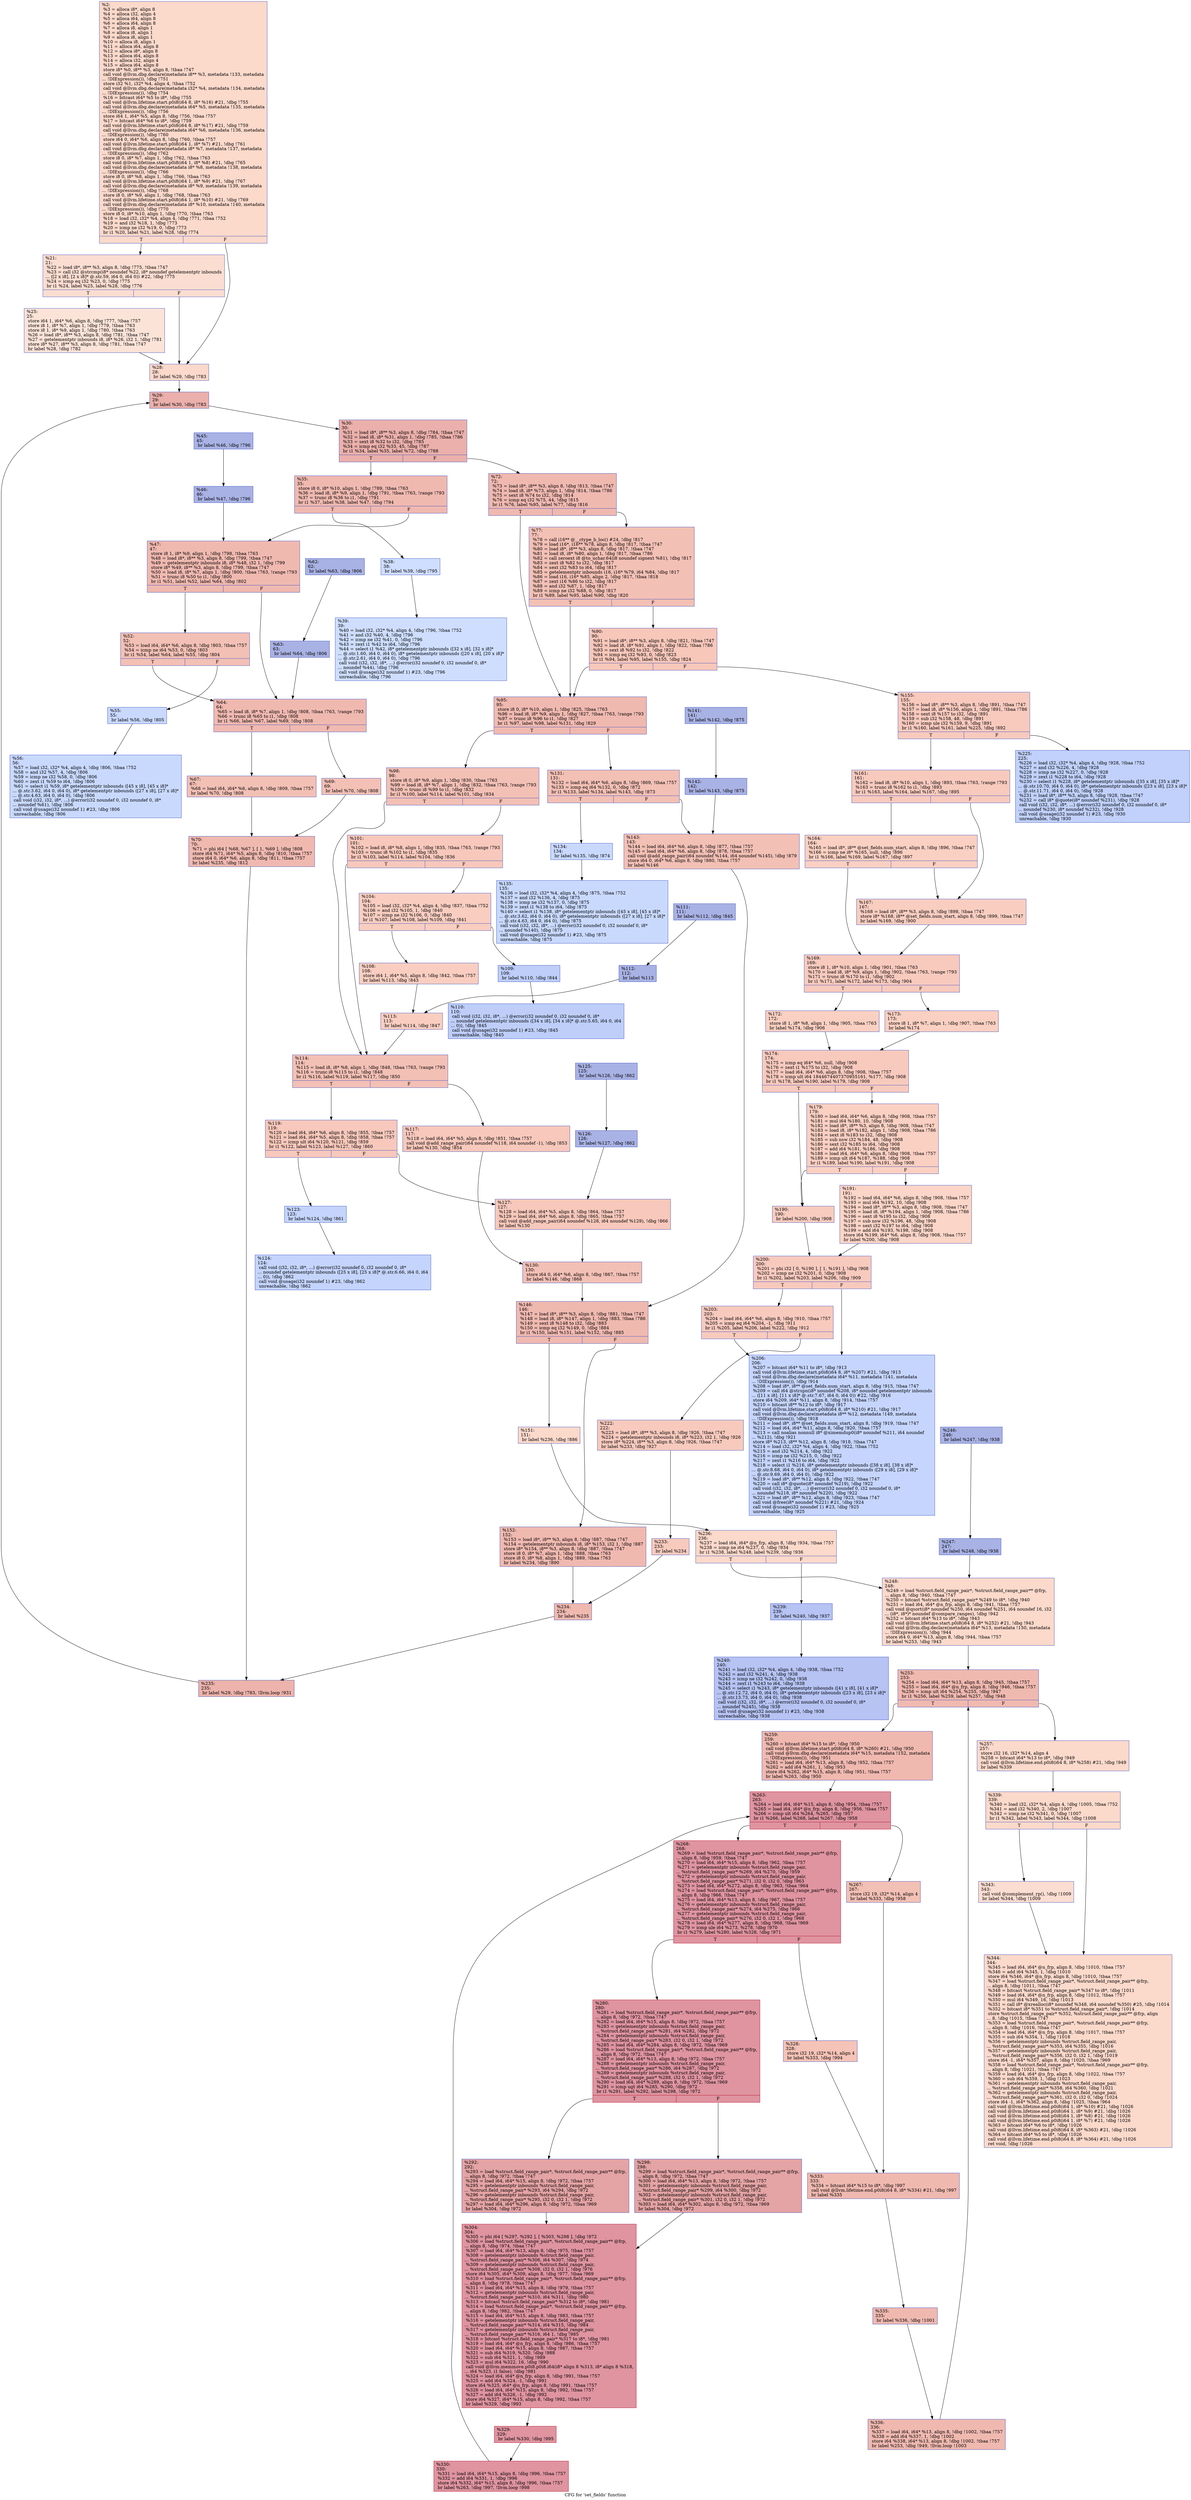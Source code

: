 digraph "CFG for 'set_fields' function" {
	label="CFG for 'set_fields' function";

	Node0x10748a0 [shape=record,color="#3d50c3ff", style=filled, fillcolor="#f7a88970",label="{%2:\l  %3 = alloca i8*, align 8\l  %4 = alloca i32, align 4\l  %5 = alloca i64, align 8\l  %6 = alloca i64, align 8\l  %7 = alloca i8, align 1\l  %8 = alloca i8, align 1\l  %9 = alloca i8, align 1\l  %10 = alloca i8, align 1\l  %11 = alloca i64, align 8\l  %12 = alloca i8*, align 8\l  %13 = alloca i64, align 8\l  %14 = alloca i32, align 4\l  %15 = alloca i64, align 8\l  store i8* %0, i8** %3, align 8, !tbaa !747\l  call void @llvm.dbg.declare(metadata i8** %3, metadata !133, metadata\l... !DIExpression()), !dbg !751\l  store i32 %1, i32* %4, align 4, !tbaa !752\l  call void @llvm.dbg.declare(metadata i32* %4, metadata !134, metadata\l... !DIExpression()), !dbg !754\l  %16 = bitcast i64* %5 to i8*, !dbg !755\l  call void @llvm.lifetime.start.p0i8(i64 8, i8* %16) #21, !dbg !755\l  call void @llvm.dbg.declare(metadata i64* %5, metadata !135, metadata\l... !DIExpression()), !dbg !756\l  store i64 1, i64* %5, align 8, !dbg !756, !tbaa !757\l  %17 = bitcast i64* %6 to i8*, !dbg !759\l  call void @llvm.lifetime.start.p0i8(i64 8, i8* %17) #21, !dbg !759\l  call void @llvm.dbg.declare(metadata i64* %6, metadata !136, metadata\l... !DIExpression()), !dbg !760\l  store i64 0, i64* %6, align 8, !dbg !760, !tbaa !757\l  call void @llvm.lifetime.start.p0i8(i64 1, i8* %7) #21, !dbg !761\l  call void @llvm.dbg.declare(metadata i8* %7, metadata !137, metadata\l... !DIExpression()), !dbg !762\l  store i8 0, i8* %7, align 1, !dbg !762, !tbaa !763\l  call void @llvm.lifetime.start.p0i8(i64 1, i8* %8) #21, !dbg !765\l  call void @llvm.dbg.declare(metadata i8* %8, metadata !138, metadata\l... !DIExpression()), !dbg !766\l  store i8 0, i8* %8, align 1, !dbg !766, !tbaa !763\l  call void @llvm.lifetime.start.p0i8(i64 1, i8* %9) #21, !dbg !767\l  call void @llvm.dbg.declare(metadata i8* %9, metadata !139, metadata\l... !DIExpression()), !dbg !768\l  store i8 0, i8* %9, align 1, !dbg !768, !tbaa !763\l  call void @llvm.lifetime.start.p0i8(i64 1, i8* %10) #21, !dbg !769\l  call void @llvm.dbg.declare(metadata i8* %10, metadata !140, metadata\l... !DIExpression()), !dbg !770\l  store i8 0, i8* %10, align 1, !dbg !770, !tbaa !763\l  %18 = load i32, i32* %4, align 4, !dbg !771, !tbaa !752\l  %19 = and i32 %18, 1, !dbg !773\l  %20 = icmp ne i32 %19, 0, !dbg !773\l  br i1 %20, label %21, label %28, !dbg !774\l|{<s0>T|<s1>F}}"];
	Node0x10748a0:s0 -> Node0x1075410;
	Node0x10748a0:s1 -> Node0x10754b0;
	Node0x1075410 [shape=record,color="#3d50c3ff", style=filled, fillcolor="#f7b39670",label="{%21:\l21:                                               \l  %22 = load i8*, i8** %3, align 8, !dbg !775, !tbaa !747\l  %23 = call i32 @strcmp(i8* noundef %22, i8* noundef getelementptr inbounds\l... ([2 x i8], [2 x i8]* @.str.59, i64 0, i64 0)) #22, !dbg !775\l  %24 = icmp eq i32 %23, 0, !dbg !775\l  br i1 %24, label %25, label %28, !dbg !776\l|{<s0>T|<s1>F}}"];
	Node0x1075410:s0 -> Node0x1075460;
	Node0x1075410:s1 -> Node0x10754b0;
	Node0x1075460 [shape=record,color="#3d50c3ff", style=filled, fillcolor="#f6bfa670",label="{%25:\l25:                                               \l  store i64 1, i64* %6, align 8, !dbg !777, !tbaa !757\l  store i8 1, i8* %7, align 1, !dbg !779, !tbaa !763\l  store i8 1, i8* %9, align 1, !dbg !780, !tbaa !763\l  %26 = load i8*, i8** %3, align 8, !dbg !781, !tbaa !747\l  %27 = getelementptr inbounds i8, i8* %26, i32 1, !dbg !781\l  store i8* %27, i8** %3, align 8, !dbg !781, !tbaa !747\l  br label %28, !dbg !782\l}"];
	Node0x1075460 -> Node0x10754b0;
	Node0x10754b0 [shape=record,color="#3d50c3ff", style=filled, fillcolor="#f7a88970",label="{%28:\l28:                                               \l  br label %29, !dbg !783\l}"];
	Node0x10754b0 -> Node0x1075500;
	Node0x1075500 [shape=record,color="#3d50c3ff", style=filled, fillcolor="#d24b4070",label="{%29:\l29:                                               \l  br label %30, !dbg !783\l}"];
	Node0x1075500 -> Node0x1075550;
	Node0x1075550 [shape=record,color="#3d50c3ff", style=filled, fillcolor="#d24b4070",label="{%30:\l30:                                               \l  %31 = load i8*, i8** %3, align 8, !dbg !784, !tbaa !747\l  %32 = load i8, i8* %31, align 1, !dbg !785, !tbaa !786\l  %33 = sext i8 %32 to i32, !dbg !785\l  %34 = icmp eq i32 %33, 45, !dbg !787\l  br i1 %34, label %35, label %72, !dbg !788\l|{<s0>T|<s1>F}}"];
	Node0x1075550:s0 -> Node0x10755a0;
	Node0x1075550:s1 -> Node0x1075a50;
	Node0x10755a0 [shape=record,color="#3d50c3ff", style=filled, fillcolor="#de614d70",label="{%35:\l35:                                               \l  store i8 0, i8* %10, align 1, !dbg !789, !tbaa !763\l  %36 = load i8, i8* %9, align 1, !dbg !791, !tbaa !763, !range !793\l  %37 = trunc i8 %36 to i1, !dbg !791\l  br i1 %37, label %38, label %47, !dbg !794\l|{<s0>T|<s1>F}}"];
	Node0x10755a0:s0 -> Node0x10755f0;
	Node0x10755a0:s1 -> Node0x1075730;
	Node0x10755f0 [shape=record,color="#3d50c3ff", style=filled, fillcolor="#93b5fe70",label="{%38:\l38:                                               \l  br label %39, !dbg !795\l}"];
	Node0x10755f0 -> Node0x1075640;
	Node0x1075640 [shape=record,color="#3d50c3ff", style=filled, fillcolor="#93b5fe70",label="{%39:\l39:                                               \l  %40 = load i32, i32* %4, align 4, !dbg !796, !tbaa !752\l  %41 = and i32 %40, 4, !dbg !796\l  %42 = icmp ne i32 %41, 0, !dbg !796\l  %43 = zext i1 %42 to i64, !dbg !796\l  %44 = select i1 %42, i8* getelementptr inbounds ([32 x i8], [32 x i8]*\l... @.str.1.60, i64 0, i64 0), i8* getelementptr inbounds ([20 x i8], [20 x i8]*\l... @.str.2.61, i64 0, i64 0), !dbg !796\l  call void (i32, i32, i8*, ...) @error(i32 noundef 0, i32 noundef 0, i8*\l... noundef %44), !dbg !796\l  call void @usage(i32 noundef 1) #23, !dbg !796\l  unreachable, !dbg !796\l}"];
	Node0x1075690 [shape=record,color="#3d50c3ff", style=filled, fillcolor="#3d50c370",label="{%45:\l45:                                               \l  br label %46, !dbg !796\l}"];
	Node0x1075690 -> Node0x10756e0;
	Node0x10756e0 [shape=record,color="#3d50c3ff", style=filled, fillcolor="#3d50c370",label="{%46:\l46:                                               \l  br label %47, !dbg !796\l}"];
	Node0x10756e0 -> Node0x1075730;
	Node0x1075730 [shape=record,color="#3d50c3ff", style=filled, fillcolor="#de614d70",label="{%47:\l47:                                               \l  store i8 1, i8* %9, align 1, !dbg !798, !tbaa !763\l  %48 = load i8*, i8** %3, align 8, !dbg !799, !tbaa !747\l  %49 = getelementptr inbounds i8, i8* %48, i32 1, !dbg !799\l  store i8* %49, i8** %3, align 8, !dbg !799, !tbaa !747\l  %50 = load i8, i8* %7, align 1, !dbg !800, !tbaa !763, !range !793\l  %51 = trunc i8 %50 to i1, !dbg !800\l  br i1 %51, label %52, label %64, !dbg !802\l|{<s0>T|<s1>F}}"];
	Node0x1075730:s0 -> Node0x1075780;
	Node0x1075730:s1 -> Node0x1075910;
	Node0x1075780 [shape=record,color="#3d50c3ff", style=filled, fillcolor="#e5705870",label="{%52:\l52:                                               \l  %53 = load i64, i64* %6, align 8, !dbg !803, !tbaa !757\l  %54 = icmp ne i64 %53, 0, !dbg !803\l  br i1 %54, label %64, label %55, !dbg !804\l|{<s0>T|<s1>F}}"];
	Node0x1075780:s0 -> Node0x1075910;
	Node0x1075780:s1 -> Node0x10757d0;
	Node0x10757d0 [shape=record,color="#3d50c3ff", style=filled, fillcolor="#85a8fc70",label="{%55:\l55:                                               \l  br label %56, !dbg !805\l}"];
	Node0x10757d0 -> Node0x1075820;
	Node0x1075820 [shape=record,color="#3d50c3ff", style=filled, fillcolor="#85a8fc70",label="{%56:\l56:                                               \l  %57 = load i32, i32* %4, align 4, !dbg !806, !tbaa !752\l  %58 = and i32 %57, 4, !dbg !806\l  %59 = icmp ne i32 %58, 0, !dbg !806\l  %60 = zext i1 %59 to i64, !dbg !806\l  %61 = select i1 %59, i8* getelementptr inbounds ([45 x i8], [45 x i8]*\l... @.str.3.62, i64 0, i64 0), i8* getelementptr inbounds ([27 x i8], [27 x i8]*\l... @.str.4.63, i64 0, i64 0), !dbg !806\l  call void (i32, i32, i8*, ...) @error(i32 noundef 0, i32 noundef 0, i8*\l... noundef %61), !dbg !806\l  call void @usage(i32 noundef 1) #23, !dbg !806\l  unreachable, !dbg !806\l}"];
	Node0x1075870 [shape=record,color="#3d50c3ff", style=filled, fillcolor="#3d50c370",label="{%62:\l62:                                               \l  br label %63, !dbg !806\l}"];
	Node0x1075870 -> Node0x10758c0;
	Node0x10758c0 [shape=record,color="#3d50c3ff", style=filled, fillcolor="#3d50c370",label="{%63:\l63:                                               \l  br label %64, !dbg !806\l}"];
	Node0x10758c0 -> Node0x1075910;
	Node0x1075910 [shape=record,color="#3d50c3ff", style=filled, fillcolor="#de614d70",label="{%64:\l64:                                               \l  %65 = load i8, i8* %7, align 1, !dbg !808, !tbaa !763, !range !793\l  %66 = trunc i8 %65 to i1, !dbg !808\l  br i1 %66, label %67, label %69, !dbg !808\l|{<s0>T|<s1>F}}"];
	Node0x1075910:s0 -> Node0x1075960;
	Node0x1075910:s1 -> Node0x10759b0;
	Node0x1075960 [shape=record,color="#3d50c3ff", style=filled, fillcolor="#e5705870",label="{%67:\l67:                                               \l  %68 = load i64, i64* %6, align 8, !dbg !809, !tbaa !757\l  br label %70, !dbg !808\l}"];
	Node0x1075960 -> Node0x1075a00;
	Node0x10759b0 [shape=record,color="#3d50c3ff", style=filled, fillcolor="#e5705870",label="{%69:\l69:                                               \l  br label %70, !dbg !808\l}"];
	Node0x10759b0 -> Node0x1075a00;
	Node0x1075a00 [shape=record,color="#3d50c3ff", style=filled, fillcolor="#de614d70",label="{%70:\l70:                                               \l  %71 = phi i64 [ %68, %67 ], [ 1, %69 ], !dbg !808\l  store i64 %71, i64* %5, align 8, !dbg !810, !tbaa !757\l  store i64 0, i64* %6, align 8, !dbg !811, !tbaa !757\l  br label %235, !dbg !812\l}"];
	Node0x1075a00 -> Node0x10769a0;
	Node0x1075a50 [shape=record,color="#3d50c3ff", style=filled, fillcolor="#de614d70",label="{%72:\l72:                                               \l  %73 = load i8*, i8** %3, align 8, !dbg !813, !tbaa !747\l  %74 = load i8, i8* %73, align 1, !dbg !814, !tbaa !786\l  %75 = sext i8 %74 to i32, !dbg !814\l  %76 = icmp eq i32 %75, 44, !dbg !815\l  br i1 %76, label %95, label %77, !dbg !816\l|{<s0>T|<s1>F}}"];
	Node0x1075a50:s0 -> Node0x1075b40;
	Node0x1075a50:s1 -> Node0x1075aa0;
	Node0x1075aa0 [shape=record,color="#3d50c3ff", style=filled, fillcolor="#e5705870",label="{%77:\l77:                                               \l  %78 = call i16** @__ctype_b_loc() #24, !dbg !817\l  %79 = load i16*, i16** %78, align 8, !dbg !817, !tbaa !747\l  %80 = load i8*, i8** %3, align 8, !dbg !817, !tbaa !747\l  %81 = load i8, i8* %80, align 1, !dbg !817, !tbaa !786\l  %82 = call zeroext i8 @to_uchar.64(i8 noundef signext %81), !dbg !817\l  %83 = zext i8 %82 to i32, !dbg !817\l  %84 = sext i32 %83 to i64, !dbg !817\l  %85 = getelementptr inbounds i16, i16* %79, i64 %84, !dbg !817\l  %86 = load i16, i16* %85, align 2, !dbg !817, !tbaa !818\l  %87 = zext i16 %86 to i32, !dbg !817\l  %88 = and i32 %87, 1, !dbg !817\l  %89 = icmp ne i32 %88, 0, !dbg !817\l  br i1 %89, label %95, label %90, !dbg !820\l|{<s0>T|<s1>F}}"];
	Node0x1075aa0:s0 -> Node0x1075b40;
	Node0x1075aa0:s1 -> Node0x1075af0;
	Node0x1075af0 [shape=record,color="#3d50c3ff", style=filled, fillcolor="#ec7f6370",label="{%90:\l90:                                               \l  %91 = load i8*, i8** %3, align 8, !dbg !821, !tbaa !747\l  %92 = load i8, i8* %91, align 1, !dbg !822, !tbaa !786\l  %93 = sext i8 %92 to i32, !dbg !822\l  %94 = icmp eq i32 %93, 0, !dbg !823\l  br i1 %94, label %95, label %155, !dbg !824\l|{<s0>T|<s1>F}}"];
	Node0x1075af0:s0 -> Node0x1075b40;
	Node0x1075af0:s1 -> Node0x1076400;
	Node0x1075b40 [shape=record,color="#3d50c3ff", style=filled, fillcolor="#de614d70",label="{%95:\l95:                                               \l  store i8 0, i8* %10, align 1, !dbg !825, !tbaa !763\l  %96 = load i8, i8* %9, align 1, !dbg !827, !tbaa !763, !range !793\l  %97 = trunc i8 %96 to i1, !dbg !827\l  br i1 %97, label %98, label %131, !dbg !829\l|{<s0>T|<s1>F}}"];
	Node0x1075b40:s0 -> Node0x1075b90;
	Node0x1075b40:s1 -> Node0x1076130;
	Node0x1075b90 [shape=record,color="#3d50c3ff", style=filled, fillcolor="#e5705870",label="{%98:\l98:                                               \l  store i8 0, i8* %9, align 1, !dbg !830, !tbaa !763\l  %99 = load i8, i8* %7, align 1, !dbg !832, !tbaa !763, !range !793\l  %100 = trunc i8 %99 to i1, !dbg !832\l  br i1 %100, label %114, label %101, !dbg !834\l|{<s0>T|<s1>F}}"];
	Node0x1075b90:s0 -> Node0x1075e60;
	Node0x1075b90:s1 -> Node0x1075be0;
	Node0x1075be0 [shape=record,color="#3d50c3ff", style=filled, fillcolor="#ed836670",label="{%101:\l101:                                              \l  %102 = load i8, i8* %8, align 1, !dbg !835, !tbaa !763, !range !793\l  %103 = trunc i8 %102 to i1, !dbg !835\l  br i1 %103, label %114, label %104, !dbg !836\l|{<s0>T|<s1>F}}"];
	Node0x1075be0:s0 -> Node0x1075e60;
	Node0x1075be0:s1 -> Node0x1075c30;
	Node0x1075c30 [shape=record,color="#3d50c3ff", style=filled, fillcolor="#f2907270",label="{%104:\l104:                                              \l  %105 = load i32, i32* %4, align 4, !dbg !837, !tbaa !752\l  %106 = and i32 %105, 1, !dbg !840\l  %107 = icmp ne i32 %106, 0, !dbg !840\l  br i1 %107, label %108, label %109, !dbg !841\l|{<s0>T|<s1>F}}"];
	Node0x1075c30:s0 -> Node0x1075c80;
	Node0x1075c30:s1 -> Node0x1075cd0;
	Node0x1075c80 [shape=record,color="#3d50c3ff", style=filled, fillcolor="#f2907270",label="{%108:\l108:                                              \l  store i64 1, i64* %5, align 8, !dbg !842, !tbaa !757\l  br label %113, !dbg !843\l}"];
	Node0x1075c80 -> Node0x1075e10;
	Node0x1075cd0 [shape=record,color="#3d50c3ff", style=filled, fillcolor="#6c8ff170",label="{%109:\l109:                                              \l  br label %110, !dbg !844\l}"];
	Node0x1075cd0 -> Node0x1075d20;
	Node0x1075d20 [shape=record,color="#3d50c3ff", style=filled, fillcolor="#6c8ff170",label="{%110:\l110:                                              \l  call void (i32, i32, i8*, ...) @error(i32 noundef 0, i32 noundef 0, i8*\l... noundef getelementptr inbounds ([34 x i8], [34 x i8]* @.str.5.65, i64 0, i64\l... 0)), !dbg !845\l  call void @usage(i32 noundef 1) #23, !dbg !845\l  unreachable, !dbg !845\l}"];
	Node0x1075d70 [shape=record,color="#3d50c3ff", style=filled, fillcolor="#3d50c370",label="{%111:\l111:                                              \l  br label %112, !dbg !845\l}"];
	Node0x1075d70 -> Node0x1075dc0;
	Node0x1075dc0 [shape=record,color="#3d50c3ff", style=filled, fillcolor="#3d50c370",label="{%112:\l112:                                              \l  br label %113\l}"];
	Node0x1075dc0 -> Node0x1075e10;
	Node0x1075e10 [shape=record,color="#3d50c3ff", style=filled, fillcolor="#f2907270",label="{%113:\l113:                                              \l  br label %114, !dbg !847\l}"];
	Node0x1075e10 -> Node0x1075e60;
	Node0x1075e60 [shape=record,color="#3d50c3ff", style=filled, fillcolor="#e5705870",label="{%114:\l114:                                              \l  %115 = load i8, i8* %8, align 1, !dbg !848, !tbaa !763, !range !793\l  %116 = trunc i8 %115 to i1, !dbg !848\l  br i1 %116, label %119, label %117, !dbg !850\l|{<s0>T|<s1>F}}"];
	Node0x1075e60:s0 -> Node0x1075f00;
	Node0x1075e60:s1 -> Node0x1075eb0;
	Node0x1075eb0 [shape=record,color="#3d50c3ff", style=filled, fillcolor="#ed836670",label="{%117:\l117:                                              \l  %118 = load i64, i64* %5, align 8, !dbg !851, !tbaa !757\l  call void @add_range_pair(i64 noundef %118, i64 noundef -1), !dbg !853\l  br label %130, !dbg !854\l}"];
	Node0x1075eb0 -> Node0x10760e0;
	Node0x1075f00 [shape=record,color="#3d50c3ff", style=filled, fillcolor="#ed836670",label="{%119:\l119:                                              \l  %120 = load i64, i64* %6, align 8, !dbg !855, !tbaa !757\l  %121 = load i64, i64* %5, align 8, !dbg !858, !tbaa !757\l  %122 = icmp ult i64 %120, %121, !dbg !859\l  br i1 %122, label %123, label %127, !dbg !860\l|{<s0>T|<s1>F}}"];
	Node0x1075f00:s0 -> Node0x1075f50;
	Node0x1075f00:s1 -> Node0x1076090;
	Node0x1075f50 [shape=record,color="#3d50c3ff", style=filled, fillcolor="#7a9df870",label="{%123:\l123:                                              \l  br label %124, !dbg !861\l}"];
	Node0x1075f50 -> Node0x1075fa0;
	Node0x1075fa0 [shape=record,color="#3d50c3ff", style=filled, fillcolor="#7a9df870",label="{%124:\l124:                                              \l  call void (i32, i32, i8*, ...) @error(i32 noundef 0, i32 noundef 0, i8*\l... noundef getelementptr inbounds ([25 x i8], [25 x i8]* @.str.6.66, i64 0, i64\l... 0)), !dbg !862\l  call void @usage(i32 noundef 1) #23, !dbg !862\l  unreachable, !dbg !862\l}"];
	Node0x1075ff0 [shape=record,color="#3d50c3ff", style=filled, fillcolor="#3d50c370",label="{%125:\l125:                                              \l  br label %126, !dbg !862\l}"];
	Node0x1075ff0 -> Node0x1076040;
	Node0x1076040 [shape=record,color="#3d50c3ff", style=filled, fillcolor="#3d50c370",label="{%126:\l126:                                              \l  br label %127, !dbg !862\l}"];
	Node0x1076040 -> Node0x1076090;
	Node0x1076090 [shape=record,color="#3d50c3ff", style=filled, fillcolor="#ed836670",label="{%127:\l127:                                              \l  %128 = load i64, i64* %5, align 8, !dbg !864, !tbaa !757\l  %129 = load i64, i64* %6, align 8, !dbg !865, !tbaa !757\l  call void @add_range_pair(i64 noundef %128, i64 noundef %129), !dbg !866\l  br label %130\l}"];
	Node0x1076090 -> Node0x10760e0;
	Node0x10760e0 [shape=record,color="#3d50c3ff", style=filled, fillcolor="#e5705870",label="{%130:\l130:                                              \l  store i64 0, i64* %6, align 8, !dbg !867, !tbaa !757\l  br label %146, !dbg !868\l}"];
	Node0x10760e0 -> Node0x1076310;
	Node0x1076130 [shape=record,color="#3d50c3ff", style=filled, fillcolor="#e5705870",label="{%131:\l131:                                              \l  %132 = load i64, i64* %6, align 8, !dbg !869, !tbaa !757\l  %133 = icmp eq i64 %132, 0, !dbg !872\l  br i1 %133, label %134, label %143, !dbg !873\l|{<s0>T|<s1>F}}"];
	Node0x1076130:s0 -> Node0x1076180;
	Node0x1076130:s1 -> Node0x10762c0;
	Node0x1076180 [shape=record,color="#3d50c3ff", style=filled, fillcolor="#85a8fc70",label="{%134:\l134:                                              \l  br label %135, !dbg !874\l}"];
	Node0x1076180 -> Node0x10761d0;
	Node0x10761d0 [shape=record,color="#3d50c3ff", style=filled, fillcolor="#85a8fc70",label="{%135:\l135:                                              \l  %136 = load i32, i32* %4, align 4, !dbg !875, !tbaa !752\l  %137 = and i32 %136, 4, !dbg !875\l  %138 = icmp ne i32 %137, 0, !dbg !875\l  %139 = zext i1 %138 to i64, !dbg !875\l  %140 = select i1 %138, i8* getelementptr inbounds ([45 x i8], [45 x i8]*\l... @.str.3.62, i64 0, i64 0), i8* getelementptr inbounds ([27 x i8], [27 x i8]*\l... @.str.4.63, i64 0, i64 0), !dbg !875\l  call void (i32, i32, i8*, ...) @error(i32 noundef 0, i32 noundef 0, i8*\l... noundef %140), !dbg !875\l  call void @usage(i32 noundef 1) #23, !dbg !875\l  unreachable, !dbg !875\l}"];
	Node0x1076220 [shape=record,color="#3d50c3ff", style=filled, fillcolor="#3d50c370",label="{%141:\l141:                                              \l  br label %142, !dbg !875\l}"];
	Node0x1076220 -> Node0x1076270;
	Node0x1076270 [shape=record,color="#3d50c3ff", style=filled, fillcolor="#3d50c370",label="{%142:\l142:                                              \l  br label %143, !dbg !875\l}"];
	Node0x1076270 -> Node0x10762c0;
	Node0x10762c0 [shape=record,color="#3d50c3ff", style=filled, fillcolor="#e5705870",label="{%143:\l143:                                              \l  %144 = load i64, i64* %6, align 8, !dbg !877, !tbaa !757\l  %145 = load i64, i64* %6, align 8, !dbg !878, !tbaa !757\l  call void @add_range_pair(i64 noundef %144, i64 noundef %145), !dbg !879\l  store i64 0, i64* %6, align 8, !dbg !880, !tbaa !757\l  br label %146\l}"];
	Node0x10762c0 -> Node0x1076310;
	Node0x1076310 [shape=record,color="#3d50c3ff", style=filled, fillcolor="#de614d70",label="{%146:\l146:                                              \l  %147 = load i8*, i8** %3, align 8, !dbg !881, !tbaa !747\l  %148 = load i8, i8* %147, align 1, !dbg !883, !tbaa !786\l  %149 = sext i8 %148 to i32, !dbg !883\l  %150 = icmp eq i32 %149, 0, !dbg !884\l  br i1 %150, label %151, label %152, !dbg !885\l|{<s0>T|<s1>F}}"];
	Node0x1076310:s0 -> Node0x1076360;
	Node0x1076310:s1 -> Node0x10763b0;
	Node0x1076360 [shape=record,color="#3d50c3ff", style=filled, fillcolor="#f7a88970",label="{%151:\l151:                                              \l  br label %236, !dbg !886\l}"];
	Node0x1076360 -> Node0x10769f0;
	Node0x10763b0 [shape=record,color="#3d50c3ff", style=filled, fillcolor="#de614d70",label="{%152:\l152:                                              \l  %153 = load i8*, i8** %3, align 8, !dbg !887, !tbaa !747\l  %154 = getelementptr inbounds i8, i8* %153, i32 1, !dbg !887\l  store i8* %154, i8** %3, align 8, !dbg !887, !tbaa !747\l  store i8 0, i8* %7, align 1, !dbg !888, !tbaa !763\l  store i8 0, i8* %8, align 1, !dbg !889, !tbaa !763\l  br label %234, !dbg !890\l}"];
	Node0x10763b0 -> Node0x1076950;
	Node0x1076400 [shape=record,color="#3d50c3ff", style=filled, fillcolor="#ef886b70",label="{%155:\l155:                                              \l  %156 = load i8*, i8** %3, align 8, !dbg !891, !tbaa !747\l  %157 = load i8, i8* %156, align 1, !dbg !891, !tbaa !786\l  %158 = sext i8 %157 to i32, !dbg !891\l  %159 = sub i32 %158, 48, !dbg !891\l  %160 = icmp ule i32 %159, 9, !dbg !891\l  br i1 %160, label %161, label %225, !dbg !892\l|{<s0>T|<s1>F}}"];
	Node0x1076400:s0 -> Node0x1076450;
	Node0x1076400:s1 -> Node0x10768b0;
	Node0x1076450 [shape=record,color="#3d50c3ff", style=filled, fillcolor="#ef886b70",label="{%161:\l161:                                              \l  %162 = load i8, i8* %10, align 1, !dbg !893, !tbaa !763, !range !793\l  %163 = trunc i8 %162 to i1, !dbg !893\l  br i1 %163, label %164, label %167, !dbg !895\l|{<s0>T|<s1>F}}"];
	Node0x1076450:s0 -> Node0x10764a0;
	Node0x1076450:s1 -> Node0x10764f0;
	Node0x10764a0 [shape=record,color="#3d50c3ff", style=filled, fillcolor="#f3947570",label="{%164:\l164:                                              \l  %165 = load i8*, i8** @set_fields.num_start, align 8, !dbg !896, !tbaa !747\l  %166 = icmp ne i8* %165, null, !dbg !896\l  br i1 %166, label %169, label %167, !dbg !897\l|{<s0>T|<s1>F}}"];
	Node0x10764a0:s0 -> Node0x1076540;
	Node0x10764a0:s1 -> Node0x10764f0;
	Node0x10764f0 [shape=record,color="#3d50c3ff", style=filled, fillcolor="#f2907270",label="{%167:\l167:                                              \l  %168 = load i8*, i8** %3, align 8, !dbg !898, !tbaa !747\l  store i8* %168, i8** @set_fields.num_start, align 8, !dbg !899, !tbaa !747\l  br label %169, !dbg !900\l}"];
	Node0x10764f0 -> Node0x1076540;
	Node0x1076540 [shape=record,color="#3d50c3ff", style=filled, fillcolor="#ef886b70",label="{%169:\l169:                                              \l  store i8 1, i8* %10, align 1, !dbg !901, !tbaa !763\l  %170 = load i8, i8* %9, align 1, !dbg !902, !tbaa !763, !range !793\l  %171 = trunc i8 %170 to i1, !dbg !902\l  br i1 %171, label %172, label %173, !dbg !904\l|{<s0>T|<s1>F}}"];
	Node0x1076540:s0 -> Node0x1076590;
	Node0x1076540:s1 -> Node0x10765e0;
	Node0x1076590 [shape=record,color="#3d50c3ff", style=filled, fillcolor="#f3947570",label="{%172:\l172:                                              \l  store i8 1, i8* %8, align 1, !dbg !905, !tbaa !763\l  br label %174, !dbg !906\l}"];
	Node0x1076590 -> Node0x1076630;
	Node0x10765e0 [shape=record,color="#3d50c3ff", style=filled, fillcolor="#f3947570",label="{%173:\l173:                                              \l  store i8 1, i8* %7, align 1, !dbg !907, !tbaa !763\l  br label %174\l}"];
	Node0x10765e0 -> Node0x1076630;
	Node0x1076630 [shape=record,color="#3d50c3ff", style=filled, fillcolor="#ef886b70",label="{%174:\l174:                                              \l  %175 = icmp eq i64* %6, null, !dbg !908\l  %176 = zext i1 %175 to i32, !dbg !908\l  %177 = load i64, i64* %6, align 8, !dbg !908, !tbaa !757\l  %178 = icmp ult i64 1844674407370955161, %177, !dbg !908\l  br i1 %178, label %190, label %179, !dbg !908\l|{<s0>T|<s1>F}}"];
	Node0x1076630:s0 -> Node0x10766d0;
	Node0x1076630:s1 -> Node0x1076680;
	Node0x1076680 [shape=record,color="#3d50c3ff", style=filled, fillcolor="#f3947570",label="{%179:\l179:                                              \l  %180 = load i64, i64* %6, align 8, !dbg !908, !tbaa !757\l  %181 = mul i64 %180, 10, !dbg !908\l  %182 = load i8*, i8** %3, align 8, !dbg !908, !tbaa !747\l  %183 = load i8, i8* %182, align 1, !dbg !908, !tbaa !786\l  %184 = sext i8 %183 to i32, !dbg !908\l  %185 = sub nsw i32 %184, 48, !dbg !908\l  %186 = sext i32 %185 to i64, !dbg !908\l  %187 = add i64 %181, %186, !dbg !908\l  %188 = load i64, i64* %6, align 8, !dbg !908, !tbaa !757\l  %189 = icmp ult i64 %187, %188, !dbg !908\l  br i1 %189, label %190, label %191, !dbg !908\l|{<s0>T|<s1>F}}"];
	Node0x1076680:s0 -> Node0x10766d0;
	Node0x1076680:s1 -> Node0x1076720;
	Node0x10766d0 [shape=record,color="#3d50c3ff", style=filled, fillcolor="#f08b6e70",label="{%190:\l190:                                              \l  br label %200, !dbg !908\l}"];
	Node0x10766d0 -> Node0x1076770;
	Node0x1076720 [shape=record,color="#3d50c3ff", style=filled, fillcolor="#f5a08170",label="{%191:\l191:                                              \l  %192 = load i64, i64* %6, align 8, !dbg !908, !tbaa !757\l  %193 = mul i64 %192, 10, !dbg !908\l  %194 = load i8*, i8** %3, align 8, !dbg !908, !tbaa !747\l  %195 = load i8, i8* %194, align 1, !dbg !908, !tbaa !786\l  %196 = sext i8 %195 to i32, !dbg !908\l  %197 = sub nsw i32 %196, 48, !dbg !908\l  %198 = sext i32 %197 to i64, !dbg !908\l  %199 = add i64 %193, %198, !dbg !908\l  store i64 %199, i64* %6, align 8, !dbg !908, !tbaa !757\l  br label %200, !dbg !908\l}"];
	Node0x1076720 -> Node0x1076770;
	Node0x1076770 [shape=record,color="#3d50c3ff", style=filled, fillcolor="#ef886b70",label="{%200:\l200:                                              \l  %201 = phi i32 [ 0, %190 ], [ 1, %191 ], !dbg !908\l  %202 = icmp ne i32 %201, 0, !dbg !908\l  br i1 %202, label %203, label %206, !dbg !909\l|{<s0>T|<s1>F}}"];
	Node0x1076770:s0 -> Node0x10767c0;
	Node0x1076770:s1 -> Node0x1076810;
	Node0x10767c0 [shape=record,color="#3d50c3ff", style=filled, fillcolor="#ef886b70",label="{%203:\l203:                                              \l  %204 = load i64, i64* %6, align 8, !dbg !910, !tbaa !757\l  %205 = icmp eq i64 %204, -1, !dbg !911\l  br i1 %205, label %206, label %222, !dbg !912\l|{<s0>T|<s1>F}}"];
	Node0x10767c0:s0 -> Node0x1076810;
	Node0x10767c0:s1 -> Node0x1076860;
	Node0x1076810 [shape=record,color="#3d50c3ff", style=filled, fillcolor="#7ea1fa70",label="{%206:\l206:                                              \l  %207 = bitcast i64* %11 to i8*, !dbg !913\l  call void @llvm.lifetime.start.p0i8(i64 8, i8* %207) #21, !dbg !913\l  call void @llvm.dbg.declare(metadata i64* %11, metadata !141, metadata\l... !DIExpression()), !dbg !914\l  %208 = load i8*, i8** @set_fields.num_start, align 8, !dbg !915, !tbaa !747\l  %209 = call i64 @strspn(i8* noundef %208, i8* noundef getelementptr inbounds\l... ([11 x i8], [11 x i8]* @.str.7.67, i64 0, i64 0)) #22, !dbg !916\l  store i64 %209, i64* %11, align 8, !dbg !914, !tbaa !757\l  %210 = bitcast i8** %12 to i8*, !dbg !917\l  call void @llvm.lifetime.start.p0i8(i64 8, i8* %210) #21, !dbg !917\l  call void @llvm.dbg.declare(metadata i8** %12, metadata !149, metadata\l... !DIExpression()), !dbg !918\l  %211 = load i8*, i8** @set_fields.num_start, align 8, !dbg !919, !tbaa !747\l  %212 = load i64, i64* %11, align 8, !dbg !920, !tbaa !757\l  %213 = call noalias nonnull i8* @ximemdup0(i8* noundef %211, i64 noundef\l... %212), !dbg !921\l  store i8* %213, i8** %12, align 8, !dbg !918, !tbaa !747\l  %214 = load i32, i32* %4, align 4, !dbg !922, !tbaa !752\l  %215 = and i32 %214, 4, !dbg !922\l  %216 = icmp ne i32 %215, 0, !dbg !922\l  %217 = zext i1 %216 to i64, !dbg !922\l  %218 = select i1 %216, i8* getelementptr inbounds ([38 x i8], [38 x i8]*\l... @.str.8.68, i64 0, i64 0), i8* getelementptr inbounds ([29 x i8], [29 x i8]*\l... @.str.9.69, i64 0, i64 0), !dbg !922\l  %219 = load i8*, i8** %12, align 8, !dbg !922, !tbaa !747\l  %220 = call i8* @quote(i8* noundef %219), !dbg !922\l  call void (i32, i32, i8*, ...) @error(i32 noundef 0, i32 noundef 0, i8*\l... noundef %218, i8* noundef %220), !dbg !922\l  %221 = load i8*, i8** %12, align 8, !dbg !923, !tbaa !747\l  call void @free(i8* noundef %221) #21, !dbg !924\l  call void @usage(i32 noundef 1) #23, !dbg !925\l  unreachable, !dbg !925\l}"];
	Node0x1076860 [shape=record,color="#3d50c3ff", style=filled, fillcolor="#ef886b70",label="{%222:\l222:                                              \l  %223 = load i8*, i8** %3, align 8, !dbg !926, !tbaa !747\l  %224 = getelementptr inbounds i8, i8* %223, i32 1, !dbg !926\l  store i8* %224, i8** %3, align 8, !dbg !926, !tbaa !747\l  br label %233, !dbg !927\l}"];
	Node0x1076860 -> Node0x1076900;
	Node0x10768b0 [shape=record,color="#3d50c3ff", style=filled, fillcolor="#7396f570",label="{%225:\l225:                                              \l  %226 = load i32, i32* %4, align 4, !dbg !928, !tbaa !752\l  %227 = and i32 %226, 4, !dbg !928\l  %228 = icmp ne i32 %227, 0, !dbg !928\l  %229 = zext i1 %228 to i64, !dbg !928\l  %230 = select i1 %228, i8* getelementptr inbounds ([35 x i8], [35 x i8]*\l... @.str.10.70, i64 0, i64 0), i8* getelementptr inbounds ([23 x i8], [23 x i8]*\l... @.str.11.71, i64 0, i64 0), !dbg !928\l  %231 = load i8*, i8** %3, align 8, !dbg !928, !tbaa !747\l  %232 = call i8* @quote(i8* noundef %231), !dbg !928\l  call void (i32, i32, i8*, ...) @error(i32 noundef 0, i32 noundef 0, i8*\l... noundef %230, i8* noundef %232), !dbg !928\l  call void @usage(i32 noundef 1) #23, !dbg !930\l  unreachable, !dbg !930\l}"];
	Node0x1076900 [shape=record,color="#3d50c3ff", style=filled, fillcolor="#ef886b70",label="{%233:\l233:                                              \l  br label %234\l}"];
	Node0x1076900 -> Node0x1076950;
	Node0x1076950 [shape=record,color="#3d50c3ff", style=filled, fillcolor="#de614d70",label="{%234:\l234:                                              \l  br label %235\l}"];
	Node0x1076950 -> Node0x10769a0;
	Node0x10769a0 [shape=record,color="#3d50c3ff", style=filled, fillcolor="#d6524470",label="{%235:\l235:                                              \l  br label %29, !dbg !783, !llvm.loop !931\l}"];
	Node0x10769a0 -> Node0x1075500;
	Node0x10769f0 [shape=record,color="#3d50c3ff", style=filled, fillcolor="#f7a88970",label="{%236:\l236:                                              \l  %237 = load i64, i64* @n_frp, align 8, !dbg !934, !tbaa !757\l  %238 = icmp ne i64 %237, 0, !dbg !934\l  br i1 %238, label %248, label %239, !dbg !936\l|{<s0>T|<s1>F}}"];
	Node0x10769f0:s0 -> Node0x1076b80;
	Node0x10769f0:s1 -> Node0x1076a40;
	Node0x1076a40 [shape=record,color="#3d50c3ff", style=filled, fillcolor="#5977e370",label="{%239:\l239:                                              \l  br label %240, !dbg !937\l}"];
	Node0x1076a40 -> Node0x1076a90;
	Node0x1076a90 [shape=record,color="#3d50c3ff", style=filled, fillcolor="#5977e370",label="{%240:\l240:                                              \l  %241 = load i32, i32* %4, align 4, !dbg !938, !tbaa !752\l  %242 = and i32 %241, 4, !dbg !938\l  %243 = icmp ne i32 %242, 0, !dbg !938\l  %244 = zext i1 %243 to i64, !dbg !938\l  %245 = select i1 %243, i8* getelementptr inbounds ([41 x i8], [41 x i8]*\l... @.str.12.72, i64 0, i64 0), i8* getelementptr inbounds ([23 x i8], [23 x i8]*\l... @.str.13.73, i64 0, i64 0), !dbg !938\l  call void (i32, i32, i8*, ...) @error(i32 noundef 0, i32 noundef 0, i8*\l... noundef %245), !dbg !938\l  call void @usage(i32 noundef 1) #23, !dbg !938\l  unreachable, !dbg !938\l}"];
	Node0x1076ae0 [shape=record,color="#3d50c3ff", style=filled, fillcolor="#3d50c370",label="{%246:\l246:                                              \l  br label %247, !dbg !938\l}"];
	Node0x1076ae0 -> Node0x1076b30;
	Node0x1076b30 [shape=record,color="#3d50c3ff", style=filled, fillcolor="#3d50c370",label="{%247:\l247:                                              \l  br label %248, !dbg !938\l}"];
	Node0x1076b30 -> Node0x1076b80;
	Node0x1076b80 [shape=record,color="#3d50c3ff", style=filled, fillcolor="#f7a88970",label="{%248:\l248:                                              \l  %249 = load %struct.field_range_pair*, %struct.field_range_pair** @frp,\l... align 8, !dbg !940, !tbaa !747\l  %250 = bitcast %struct.field_range_pair* %249 to i8*, !dbg !940\l  %251 = load i64, i64* @n_frp, align 8, !dbg !941, !tbaa !757\l  call void @qsort(i8* noundef %250, i64 noundef %251, i64 noundef 16, i32\l... (i8*, i8*)* noundef @compare_ranges), !dbg !942\l  %252 = bitcast i64* %13 to i8*, !dbg !943\l  call void @llvm.lifetime.start.p0i8(i64 8, i8* %252) #21, !dbg !943\l  call void @llvm.dbg.declare(metadata i64* %13, metadata !150, metadata\l... !DIExpression()), !dbg !944\l  store i64 0, i64* %13, align 8, !dbg !944, !tbaa !757\l  br label %253, !dbg !943\l}"];
	Node0x1076b80 -> Node0x1076bd0;
	Node0x1076bd0 [shape=record,color="#3d50c3ff", style=filled, fillcolor="#de614d70",label="{%253:\l253:                                              \l  %254 = load i64, i64* %13, align 8, !dbg !945, !tbaa !757\l  %255 = load i64, i64* @n_frp, align 8, !dbg !946, !tbaa !757\l  %256 = icmp ult i64 %254, %255, !dbg !947\l  br i1 %256, label %259, label %257, !dbg !948\l|{<s0>T|<s1>F}}"];
	Node0x1076bd0:s0 -> Node0x1076c70;
	Node0x1076bd0:s1 -> Node0x1076c20;
	Node0x1076c20 [shape=record,color="#3d50c3ff", style=filled, fillcolor="#f7a88970",label="{%257:\l257:                                              \l  store i32 16, i32* %14, align 4\l  %258 = bitcast i64* %13 to i8*, !dbg !949\l  call void @llvm.lifetime.end.p0i8(i64 8, i8* %258) #21, !dbg !949\l  br label %339\l}"];
	Node0x1076c20 -> Node0x10770d0;
	Node0x1076c70 [shape=record,color="#3d50c3ff", style=filled, fillcolor="#de614d70",label="{%259:\l259:                                              \l  %260 = bitcast i64* %15 to i8*, !dbg !950\l  call void @llvm.lifetime.start.p0i8(i64 8, i8* %260) #21, !dbg !950\l  call void @llvm.dbg.declare(metadata i64* %15, metadata !152, metadata\l... !DIExpression()), !dbg !951\l  %261 = load i64, i64* %13, align 8, !dbg !952, !tbaa !757\l  %262 = add i64 %261, 1, !dbg !953\l  store i64 %262, i64* %15, align 8, !dbg !951, !tbaa !757\l  br label %263, !dbg !950\l}"];
	Node0x1076c70 -> Node0x1076cc0;
	Node0x1076cc0 [shape=record,color="#b70d28ff", style=filled, fillcolor="#b70d2870",label="{%263:\l263:                                              \l  %264 = load i64, i64* %15, align 8, !dbg !954, !tbaa !757\l  %265 = load i64, i64* @n_frp, align 8, !dbg !956, !tbaa !757\l  %266 = icmp ult i64 %264, %265, !dbg !957\l  br i1 %266, label %268, label %267, !dbg !958\l|{<s0>T|<s1>F}}"];
	Node0x1076cc0:s0 -> Node0x1076d60;
	Node0x1076cc0:s1 -> Node0x1076d10;
	Node0x1076d10 [shape=record,color="#3d50c3ff", style=filled, fillcolor="#e5705870",label="{%267:\l267:                                              \l  store i32 19, i32* %14, align 4\l  br label %333, !dbg !958\l}"];
	Node0x1076d10 -> Node0x1076fe0;
	Node0x1076d60 [shape=record,color="#b70d28ff", style=filled, fillcolor="#b70d2870",label="{%268:\l268:                                              \l  %269 = load %struct.field_range_pair*, %struct.field_range_pair** @frp,\l... align 8, !dbg !959, !tbaa !747\l  %270 = load i64, i64* %15, align 8, !dbg !962, !tbaa !757\l  %271 = getelementptr inbounds %struct.field_range_pair,\l... %struct.field_range_pair* %269, i64 %270, !dbg !959\l  %272 = getelementptr inbounds %struct.field_range_pair,\l... %struct.field_range_pair* %271, i32 0, i32 0, !dbg !963\l  %273 = load i64, i64* %272, align 8, !dbg !963, !tbaa !964\l  %274 = load %struct.field_range_pair*, %struct.field_range_pair** @frp,\l... align 8, !dbg !966, !tbaa !747\l  %275 = load i64, i64* %13, align 8, !dbg !967, !tbaa !757\l  %276 = getelementptr inbounds %struct.field_range_pair,\l... %struct.field_range_pair* %274, i64 %275, !dbg !966\l  %277 = getelementptr inbounds %struct.field_range_pair,\l... %struct.field_range_pair* %276, i32 0, i32 1, !dbg !968\l  %278 = load i64, i64* %277, align 8, !dbg !968, !tbaa !969\l  %279 = icmp ule i64 %273, %278, !dbg !970\l  br i1 %279, label %280, label %328, !dbg !971\l|{<s0>T|<s1>F}}"];
	Node0x1076d60:s0 -> Node0x1076db0;
	Node0x1076d60:s1 -> Node0x1076ef0;
	Node0x1076db0 [shape=record,color="#b70d28ff", style=filled, fillcolor="#b70d2870",label="{%280:\l280:                                              \l  %281 = load %struct.field_range_pair*, %struct.field_range_pair** @frp,\l... align 8, !dbg !972, !tbaa !747\l  %282 = load i64, i64* %15, align 8, !dbg !972, !tbaa !757\l  %283 = getelementptr inbounds %struct.field_range_pair,\l... %struct.field_range_pair* %281, i64 %282, !dbg !972\l  %284 = getelementptr inbounds %struct.field_range_pair,\l... %struct.field_range_pair* %283, i32 0, i32 1, !dbg !972\l  %285 = load i64, i64* %284, align 8, !dbg !972, !tbaa !969\l  %286 = load %struct.field_range_pair*, %struct.field_range_pair** @frp,\l... align 8, !dbg !972, !tbaa !747\l  %287 = load i64, i64* %13, align 8, !dbg !972, !tbaa !757\l  %288 = getelementptr inbounds %struct.field_range_pair,\l... %struct.field_range_pair* %286, i64 %287, !dbg !972\l  %289 = getelementptr inbounds %struct.field_range_pair,\l... %struct.field_range_pair* %288, i32 0, i32 1, !dbg !972\l  %290 = load i64, i64* %289, align 8, !dbg !972, !tbaa !969\l  %291 = icmp ugt i64 %285, %290, !dbg !972\l  br i1 %291, label %292, label %298, !dbg !972\l|{<s0>T|<s1>F}}"];
	Node0x1076db0:s0 -> Node0x1076e00;
	Node0x1076db0:s1 -> Node0x1076e50;
	Node0x1076e00 [shape=record,color="#3d50c3ff", style=filled, fillcolor="#c32e3170",label="{%292:\l292:                                              \l  %293 = load %struct.field_range_pair*, %struct.field_range_pair** @frp,\l... align 8, !dbg !972, !tbaa !747\l  %294 = load i64, i64* %15, align 8, !dbg !972, !tbaa !757\l  %295 = getelementptr inbounds %struct.field_range_pair,\l... %struct.field_range_pair* %293, i64 %294, !dbg !972\l  %296 = getelementptr inbounds %struct.field_range_pair,\l... %struct.field_range_pair* %295, i32 0, i32 1, !dbg !972\l  %297 = load i64, i64* %296, align 8, !dbg !972, !tbaa !969\l  br label %304, !dbg !972\l}"];
	Node0x1076e00 -> Node0x1076ea0;
	Node0x1076e50 [shape=record,color="#3d50c3ff", style=filled, fillcolor="#c32e3170",label="{%298:\l298:                                              \l  %299 = load %struct.field_range_pair*, %struct.field_range_pair** @frp,\l... align 8, !dbg !972, !tbaa !747\l  %300 = load i64, i64* %13, align 8, !dbg !972, !tbaa !757\l  %301 = getelementptr inbounds %struct.field_range_pair,\l... %struct.field_range_pair* %299, i64 %300, !dbg !972\l  %302 = getelementptr inbounds %struct.field_range_pair,\l... %struct.field_range_pair* %301, i32 0, i32 1, !dbg !972\l  %303 = load i64, i64* %302, align 8, !dbg !972, !tbaa !969\l  br label %304, !dbg !972\l}"];
	Node0x1076e50 -> Node0x1076ea0;
	Node0x1076ea0 [shape=record,color="#b70d28ff", style=filled, fillcolor="#b70d2870",label="{%304:\l304:                                              \l  %305 = phi i64 [ %297, %292 ], [ %303, %298 ], !dbg !972\l  %306 = load %struct.field_range_pair*, %struct.field_range_pair** @frp,\l... align 8, !dbg !974, !tbaa !747\l  %307 = load i64, i64* %13, align 8, !dbg !975, !tbaa !757\l  %308 = getelementptr inbounds %struct.field_range_pair,\l... %struct.field_range_pair* %306, i64 %307, !dbg !974\l  %309 = getelementptr inbounds %struct.field_range_pair,\l... %struct.field_range_pair* %308, i32 0, i32 1, !dbg !976\l  store i64 %305, i64* %309, align 8, !dbg !977, !tbaa !969\l  %310 = load %struct.field_range_pair*, %struct.field_range_pair** @frp,\l... align 8, !dbg !978, !tbaa !747\l  %311 = load i64, i64* %15, align 8, !dbg !979, !tbaa !757\l  %312 = getelementptr inbounds %struct.field_range_pair,\l... %struct.field_range_pair* %310, i64 %311, !dbg !980\l  %313 = bitcast %struct.field_range_pair* %312 to i8*, !dbg !981\l  %314 = load %struct.field_range_pair*, %struct.field_range_pair** @frp,\l... align 8, !dbg !982, !tbaa !747\l  %315 = load i64, i64* %15, align 8, !dbg !983, !tbaa !757\l  %316 = getelementptr inbounds %struct.field_range_pair,\l... %struct.field_range_pair* %314, i64 %315, !dbg !984\l  %317 = getelementptr inbounds %struct.field_range_pair,\l... %struct.field_range_pair* %316, i64 1, !dbg !985\l  %318 = bitcast %struct.field_range_pair* %317 to i8*, !dbg !981\l  %319 = load i64, i64* @n_frp, align 8, !dbg !986, !tbaa !757\l  %320 = load i64, i64* %15, align 8, !dbg !987, !tbaa !757\l  %321 = sub i64 %319, %320, !dbg !988\l  %322 = sub i64 %321, 1, !dbg !989\l  %323 = mul i64 %322, 16, !dbg !990\l  call void @llvm.memmove.p0i8.p0i8.i64(i8* align 8 %313, i8* align 8 %318,\l... i64 %323, i1 false), !dbg !981\l  %324 = load i64, i64* @n_frp, align 8, !dbg !991, !tbaa !757\l  %325 = add i64 %324, -1, !dbg !991\l  store i64 %325, i64* @n_frp, align 8, !dbg !991, !tbaa !757\l  %326 = load i64, i64* %15, align 8, !dbg !992, !tbaa !757\l  %327 = add i64 %326, -1, !dbg !992\l  store i64 %327, i64* %15, align 8, !dbg !992, !tbaa !757\l  br label %329, !dbg !993\l}"];
	Node0x1076ea0 -> Node0x1076f40;
	Node0x1076ef0 [shape=record,color="#3d50c3ff", style=filled, fillcolor="#e8765c70",label="{%328:\l328:                                              \l  store i32 19, i32* %14, align 4\l  br label %333, !dbg !994\l}"];
	Node0x1076ef0 -> Node0x1076fe0;
	Node0x1076f40 [shape=record,color="#b70d28ff", style=filled, fillcolor="#b70d2870",label="{%329:\l329:                                              \l  br label %330, !dbg !995\l}"];
	Node0x1076f40 -> Node0x1076f90;
	Node0x1076f90 [shape=record,color="#b70d28ff", style=filled, fillcolor="#b70d2870",label="{%330:\l330:                                              \l  %331 = load i64, i64* %15, align 8, !dbg !996, !tbaa !757\l  %332 = add i64 %331, 1, !dbg !996\l  store i64 %332, i64* %15, align 8, !dbg !996, !tbaa !757\l  br label %263, !dbg !997, !llvm.loop !998\l}"];
	Node0x1076f90 -> Node0x1076cc0;
	Node0x1076fe0 [shape=record,color="#3d50c3ff", style=filled, fillcolor="#de614d70",label="{%333:\l333:                                              \l  %334 = bitcast i64* %15 to i8*, !dbg !997\l  call void @llvm.lifetime.end.p0i8(i64 8, i8* %334) #21, !dbg !997\l  br label %335\l}"];
	Node0x1076fe0 -> Node0x1077030;
	Node0x1077030 [shape=record,color="#3d50c3ff", style=filled, fillcolor="#de614d70",label="{%335:\l335:                                              \l  br label %336, !dbg !1001\l}"];
	Node0x1077030 -> Node0x1077080;
	Node0x1077080 [shape=record,color="#3d50c3ff", style=filled, fillcolor="#de614d70",label="{%336:\l336:                                              \l  %337 = load i64, i64* %13, align 8, !dbg !1002, !tbaa !757\l  %338 = add i64 %337, 1, !dbg !1002\l  store i64 %338, i64* %13, align 8, !dbg !1002, !tbaa !757\l  br label %253, !dbg !949, !llvm.loop !1003\l}"];
	Node0x1077080 -> Node0x1076bd0;
	Node0x10770d0 [shape=record,color="#3d50c3ff", style=filled, fillcolor="#f7a88970",label="{%339:\l339:                                              \l  %340 = load i32, i32* %4, align 4, !dbg !1005, !tbaa !752\l  %341 = and i32 %340, 2, !dbg !1007\l  %342 = icmp ne i32 %341, 0, !dbg !1007\l  br i1 %342, label %343, label %344, !dbg !1008\l|{<s0>T|<s1>F}}"];
	Node0x10770d0:s0 -> Node0x1077120;
	Node0x10770d0:s1 -> Node0x1077170;
	Node0x1077120 [shape=record,color="#3d50c3ff", style=filled, fillcolor="#f7b39670",label="{%343:\l343:                                              \l  call void @complement_rp(), !dbg !1009\l  br label %344, !dbg !1009\l}"];
	Node0x1077120 -> Node0x1077170;
	Node0x1077170 [shape=record,color="#3d50c3ff", style=filled, fillcolor="#f7a88970",label="{%344:\l344:                                              \l  %345 = load i64, i64* @n_frp, align 8, !dbg !1010, !tbaa !757\l  %346 = add i64 %345, 1, !dbg !1010\l  store i64 %346, i64* @n_frp, align 8, !dbg !1010, !tbaa !757\l  %347 = load %struct.field_range_pair*, %struct.field_range_pair** @frp,\l... align 8, !dbg !1011, !tbaa !747\l  %348 = bitcast %struct.field_range_pair* %347 to i8*, !dbg !1011\l  %349 = load i64, i64* @n_frp, align 8, !dbg !1012, !tbaa !757\l  %350 = mul i64 %349, 16, !dbg !1013\l  %351 = call i8* @xrealloc(i8* noundef %348, i64 noundef %350) #25, !dbg !1014\l  %352 = bitcast i8* %351 to %struct.field_range_pair*, !dbg !1014\l  store %struct.field_range_pair* %352, %struct.field_range_pair** @frp, align\l... 8, !dbg !1015, !tbaa !747\l  %353 = load %struct.field_range_pair*, %struct.field_range_pair** @frp,\l... align 8, !dbg !1016, !tbaa !747\l  %354 = load i64, i64* @n_frp, align 8, !dbg !1017, !tbaa !757\l  %355 = sub i64 %354, 1, !dbg !1018\l  %356 = getelementptr inbounds %struct.field_range_pair,\l... %struct.field_range_pair* %353, i64 %355, !dbg !1016\l  %357 = getelementptr inbounds %struct.field_range_pair,\l... %struct.field_range_pair* %356, i32 0, i32 1, !dbg !1019\l  store i64 -1, i64* %357, align 8, !dbg !1020, !tbaa !969\l  %358 = load %struct.field_range_pair*, %struct.field_range_pair** @frp,\l... align 8, !dbg !1021, !tbaa !747\l  %359 = load i64, i64* @n_frp, align 8, !dbg !1022, !tbaa !757\l  %360 = sub i64 %359, 1, !dbg !1023\l  %361 = getelementptr inbounds %struct.field_range_pair,\l... %struct.field_range_pair* %358, i64 %360, !dbg !1021\l  %362 = getelementptr inbounds %struct.field_range_pair,\l... %struct.field_range_pair* %361, i32 0, i32 0, !dbg !1024\l  store i64 -1, i64* %362, align 8, !dbg !1025, !tbaa !964\l  call void @llvm.lifetime.end.p0i8(i64 1, i8* %10) #21, !dbg !1026\l  call void @llvm.lifetime.end.p0i8(i64 1, i8* %9) #21, !dbg !1026\l  call void @llvm.lifetime.end.p0i8(i64 1, i8* %8) #21, !dbg !1026\l  call void @llvm.lifetime.end.p0i8(i64 1, i8* %7) #21, !dbg !1026\l  %363 = bitcast i64* %6 to i8*, !dbg !1026\l  call void @llvm.lifetime.end.p0i8(i64 8, i8* %363) #21, !dbg !1026\l  %364 = bitcast i64* %5 to i8*, !dbg !1026\l  call void @llvm.lifetime.end.p0i8(i64 8, i8* %364) #21, !dbg !1026\l  ret void, !dbg !1026\l}"];
}

